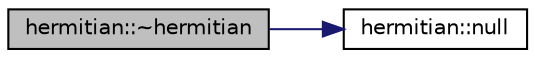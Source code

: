 digraph "hermitian::~hermitian"
{
  edge [fontname="Helvetica",fontsize="10",labelfontname="Helvetica",labelfontsize="10"];
  node [fontname="Helvetica",fontsize="10",shape=record];
  rankdir="LR";
  Node3 [label="hermitian::~hermitian",height=0.2,width=0.4,color="black", fillcolor="grey75", style="filled", fontcolor="black"];
  Node3 -> Node4 [color="midnightblue",fontsize="10",style="solid",fontname="Helvetica"];
  Node4 [label="hermitian::null",height=0.2,width=0.4,color="black", fillcolor="white", style="filled",URL="$d4/d11/classhermitian.html#a03a8d7165fea9af79897a189d03103d7"];
}
